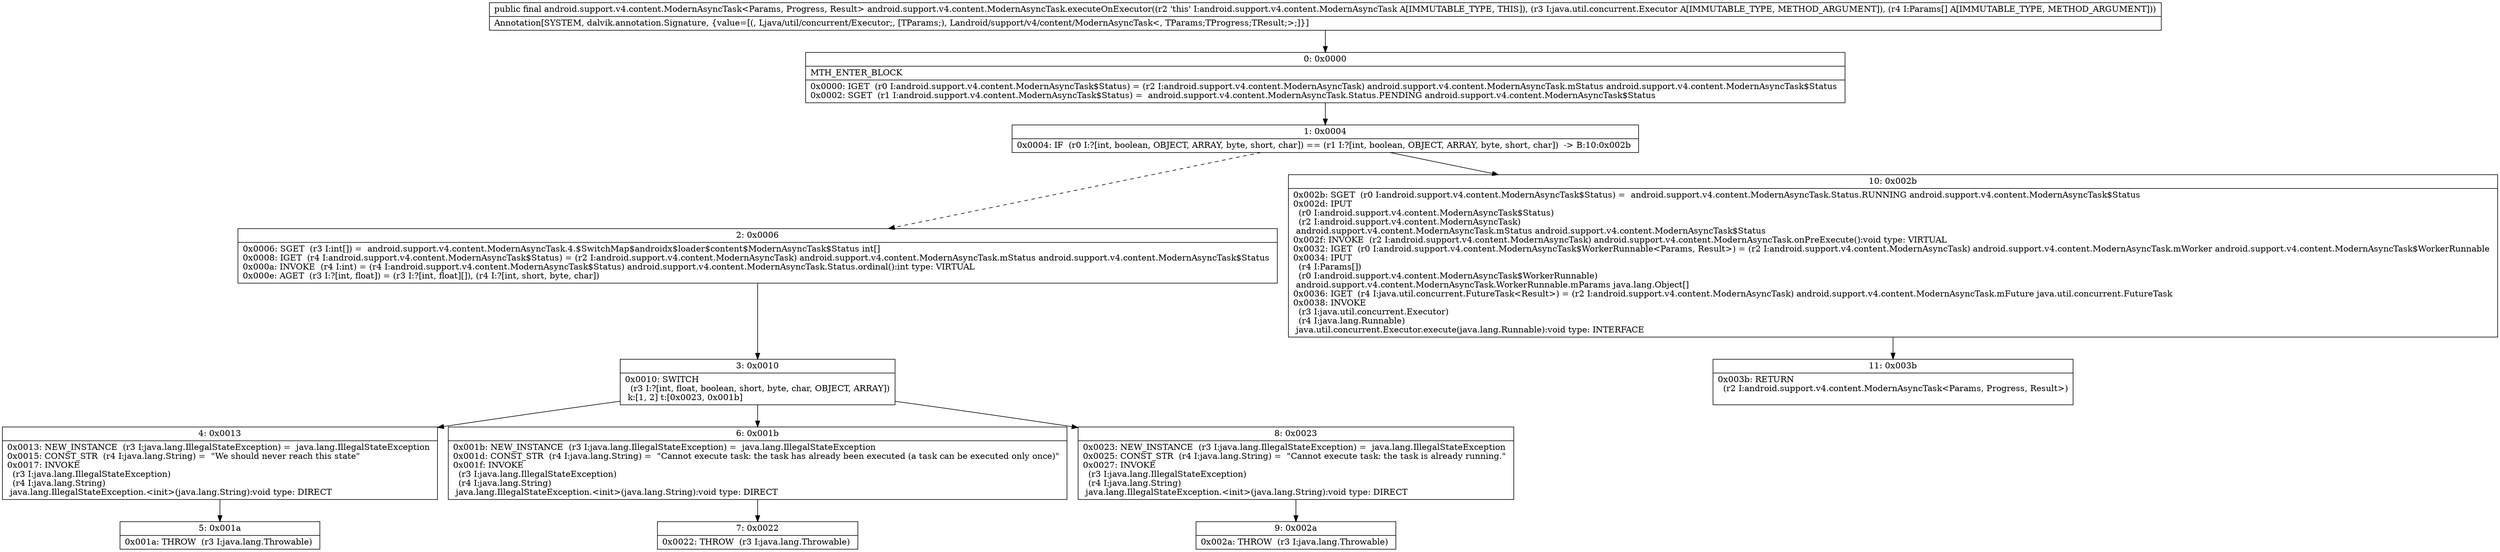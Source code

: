 digraph "CFG forandroid.support.v4.content.ModernAsyncTask.executeOnExecutor(Ljava\/util\/concurrent\/Executor;[Ljava\/lang\/Object;)Landroid\/support\/v4\/content\/ModernAsyncTask;" {
Node_0 [shape=record,label="{0\:\ 0x0000|MTH_ENTER_BLOCK\l|0x0000: IGET  (r0 I:android.support.v4.content.ModernAsyncTask$Status) = (r2 I:android.support.v4.content.ModernAsyncTask) android.support.v4.content.ModernAsyncTask.mStatus android.support.v4.content.ModernAsyncTask$Status \l0x0002: SGET  (r1 I:android.support.v4.content.ModernAsyncTask$Status) =  android.support.v4.content.ModernAsyncTask.Status.PENDING android.support.v4.content.ModernAsyncTask$Status \l}"];
Node_1 [shape=record,label="{1\:\ 0x0004|0x0004: IF  (r0 I:?[int, boolean, OBJECT, ARRAY, byte, short, char]) == (r1 I:?[int, boolean, OBJECT, ARRAY, byte, short, char])  \-\> B:10:0x002b \l}"];
Node_2 [shape=record,label="{2\:\ 0x0006|0x0006: SGET  (r3 I:int[]) =  android.support.v4.content.ModernAsyncTask.4.$SwitchMap$androidx$loader$content$ModernAsyncTask$Status int[] \l0x0008: IGET  (r4 I:android.support.v4.content.ModernAsyncTask$Status) = (r2 I:android.support.v4.content.ModernAsyncTask) android.support.v4.content.ModernAsyncTask.mStatus android.support.v4.content.ModernAsyncTask$Status \l0x000a: INVOKE  (r4 I:int) = (r4 I:android.support.v4.content.ModernAsyncTask$Status) android.support.v4.content.ModernAsyncTask.Status.ordinal():int type: VIRTUAL \l0x000e: AGET  (r3 I:?[int, float]) = (r3 I:?[int, float][]), (r4 I:?[int, short, byte, char]) \l}"];
Node_3 [shape=record,label="{3\:\ 0x0010|0x0010: SWITCH  \l  (r3 I:?[int, float, boolean, short, byte, char, OBJECT, ARRAY])\l k:[1, 2] t:[0x0023, 0x001b] \l}"];
Node_4 [shape=record,label="{4\:\ 0x0013|0x0013: NEW_INSTANCE  (r3 I:java.lang.IllegalStateException) =  java.lang.IllegalStateException \l0x0015: CONST_STR  (r4 I:java.lang.String) =  \"We should never reach this state\" \l0x0017: INVOKE  \l  (r3 I:java.lang.IllegalStateException)\l  (r4 I:java.lang.String)\l java.lang.IllegalStateException.\<init\>(java.lang.String):void type: DIRECT \l}"];
Node_5 [shape=record,label="{5\:\ 0x001a|0x001a: THROW  (r3 I:java.lang.Throwable) \l}"];
Node_6 [shape=record,label="{6\:\ 0x001b|0x001b: NEW_INSTANCE  (r3 I:java.lang.IllegalStateException) =  java.lang.IllegalStateException \l0x001d: CONST_STR  (r4 I:java.lang.String) =  \"Cannot execute task: the task has already been executed (a task can be executed only once)\" \l0x001f: INVOKE  \l  (r3 I:java.lang.IllegalStateException)\l  (r4 I:java.lang.String)\l java.lang.IllegalStateException.\<init\>(java.lang.String):void type: DIRECT \l}"];
Node_7 [shape=record,label="{7\:\ 0x0022|0x0022: THROW  (r3 I:java.lang.Throwable) \l}"];
Node_8 [shape=record,label="{8\:\ 0x0023|0x0023: NEW_INSTANCE  (r3 I:java.lang.IllegalStateException) =  java.lang.IllegalStateException \l0x0025: CONST_STR  (r4 I:java.lang.String) =  \"Cannot execute task: the task is already running.\" \l0x0027: INVOKE  \l  (r3 I:java.lang.IllegalStateException)\l  (r4 I:java.lang.String)\l java.lang.IllegalStateException.\<init\>(java.lang.String):void type: DIRECT \l}"];
Node_9 [shape=record,label="{9\:\ 0x002a|0x002a: THROW  (r3 I:java.lang.Throwable) \l}"];
Node_10 [shape=record,label="{10\:\ 0x002b|0x002b: SGET  (r0 I:android.support.v4.content.ModernAsyncTask$Status) =  android.support.v4.content.ModernAsyncTask.Status.RUNNING android.support.v4.content.ModernAsyncTask$Status \l0x002d: IPUT  \l  (r0 I:android.support.v4.content.ModernAsyncTask$Status)\l  (r2 I:android.support.v4.content.ModernAsyncTask)\l android.support.v4.content.ModernAsyncTask.mStatus android.support.v4.content.ModernAsyncTask$Status \l0x002f: INVOKE  (r2 I:android.support.v4.content.ModernAsyncTask) android.support.v4.content.ModernAsyncTask.onPreExecute():void type: VIRTUAL \l0x0032: IGET  (r0 I:android.support.v4.content.ModernAsyncTask$WorkerRunnable\<Params, Result\>) = (r2 I:android.support.v4.content.ModernAsyncTask) android.support.v4.content.ModernAsyncTask.mWorker android.support.v4.content.ModernAsyncTask$WorkerRunnable \l0x0034: IPUT  \l  (r4 I:Params[])\l  (r0 I:android.support.v4.content.ModernAsyncTask$WorkerRunnable)\l android.support.v4.content.ModernAsyncTask.WorkerRunnable.mParams java.lang.Object[] \l0x0036: IGET  (r4 I:java.util.concurrent.FutureTask\<Result\>) = (r2 I:android.support.v4.content.ModernAsyncTask) android.support.v4.content.ModernAsyncTask.mFuture java.util.concurrent.FutureTask \l0x0038: INVOKE  \l  (r3 I:java.util.concurrent.Executor)\l  (r4 I:java.lang.Runnable)\l java.util.concurrent.Executor.execute(java.lang.Runnable):void type: INTERFACE \l}"];
Node_11 [shape=record,label="{11\:\ 0x003b|0x003b: RETURN  \l  (r2 I:android.support.v4.content.ModernAsyncTask\<Params, Progress, Result\>)\l \l}"];
MethodNode[shape=record,label="{public final android.support.v4.content.ModernAsyncTask\<Params, Progress, Result\> android.support.v4.content.ModernAsyncTask.executeOnExecutor((r2 'this' I:android.support.v4.content.ModernAsyncTask A[IMMUTABLE_TYPE, THIS]), (r3 I:java.util.concurrent.Executor A[IMMUTABLE_TYPE, METHOD_ARGUMENT]), (r4 I:Params[] A[IMMUTABLE_TYPE, METHOD_ARGUMENT]))  | Annotation[SYSTEM, dalvik.annotation.Signature, \{value=[(, Ljava\/util\/concurrent\/Executor;, [TParams;), Landroid\/support\/v4\/content\/ModernAsyncTask\<, TParams;TProgress;TResult;\>;]\}]\l}"];
MethodNode -> Node_0;
Node_0 -> Node_1;
Node_1 -> Node_2[style=dashed];
Node_1 -> Node_10;
Node_2 -> Node_3;
Node_3 -> Node_4;
Node_3 -> Node_6;
Node_3 -> Node_8;
Node_4 -> Node_5;
Node_6 -> Node_7;
Node_8 -> Node_9;
Node_10 -> Node_11;
}

